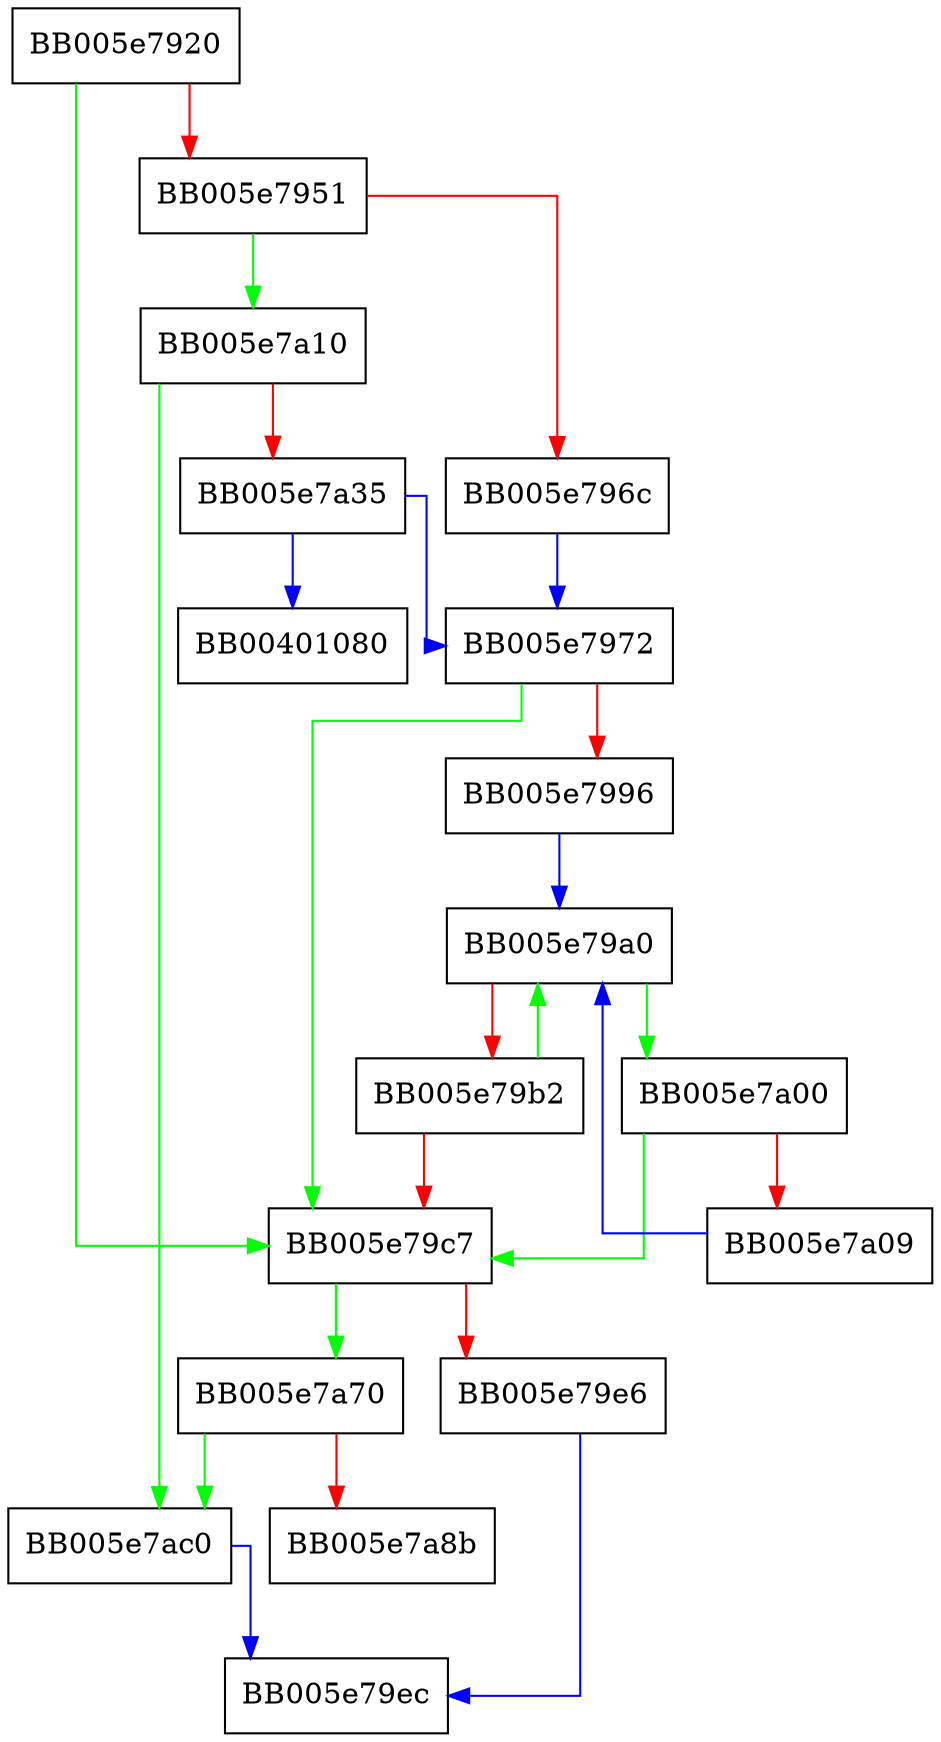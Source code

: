 digraph OPENSSL_LH_insert {
  node [shape="box"];
  graph [splines=ortho];
  BB005e7920 -> BB005e79c7 [color="green"];
  BB005e7920 -> BB005e7951 [color="red"];
  BB005e7951 -> BB005e7a10 [color="green"];
  BB005e7951 -> BB005e796c [color="red"];
  BB005e796c -> BB005e7972 [color="blue"];
  BB005e7972 -> BB005e79c7 [color="green"];
  BB005e7972 -> BB005e7996 [color="red"];
  BB005e7996 -> BB005e79a0 [color="blue"];
  BB005e79a0 -> BB005e7a00 [color="green"];
  BB005e79a0 -> BB005e79b2 [color="red"];
  BB005e79b2 -> BB005e79a0 [color="green"];
  BB005e79b2 -> BB005e79c7 [color="red"];
  BB005e79c7 -> BB005e7a70 [color="green"];
  BB005e79c7 -> BB005e79e6 [color="red"];
  BB005e79e6 -> BB005e79ec [color="blue"];
  BB005e7a00 -> BB005e79c7 [color="green"];
  BB005e7a00 -> BB005e7a09 [color="red"];
  BB005e7a09 -> BB005e79a0 [color="blue"];
  BB005e7a10 -> BB005e7ac0 [color="green"];
  BB005e7a10 -> BB005e7a35 [color="red"];
  BB005e7a35 -> BB00401080 [color="blue"];
  BB005e7a35 -> BB005e7972 [color="blue"];
  BB005e7a70 -> BB005e7ac0 [color="green"];
  BB005e7a70 -> BB005e7a8b [color="red"];
  BB005e7ac0 -> BB005e79ec [color="blue"];
}
